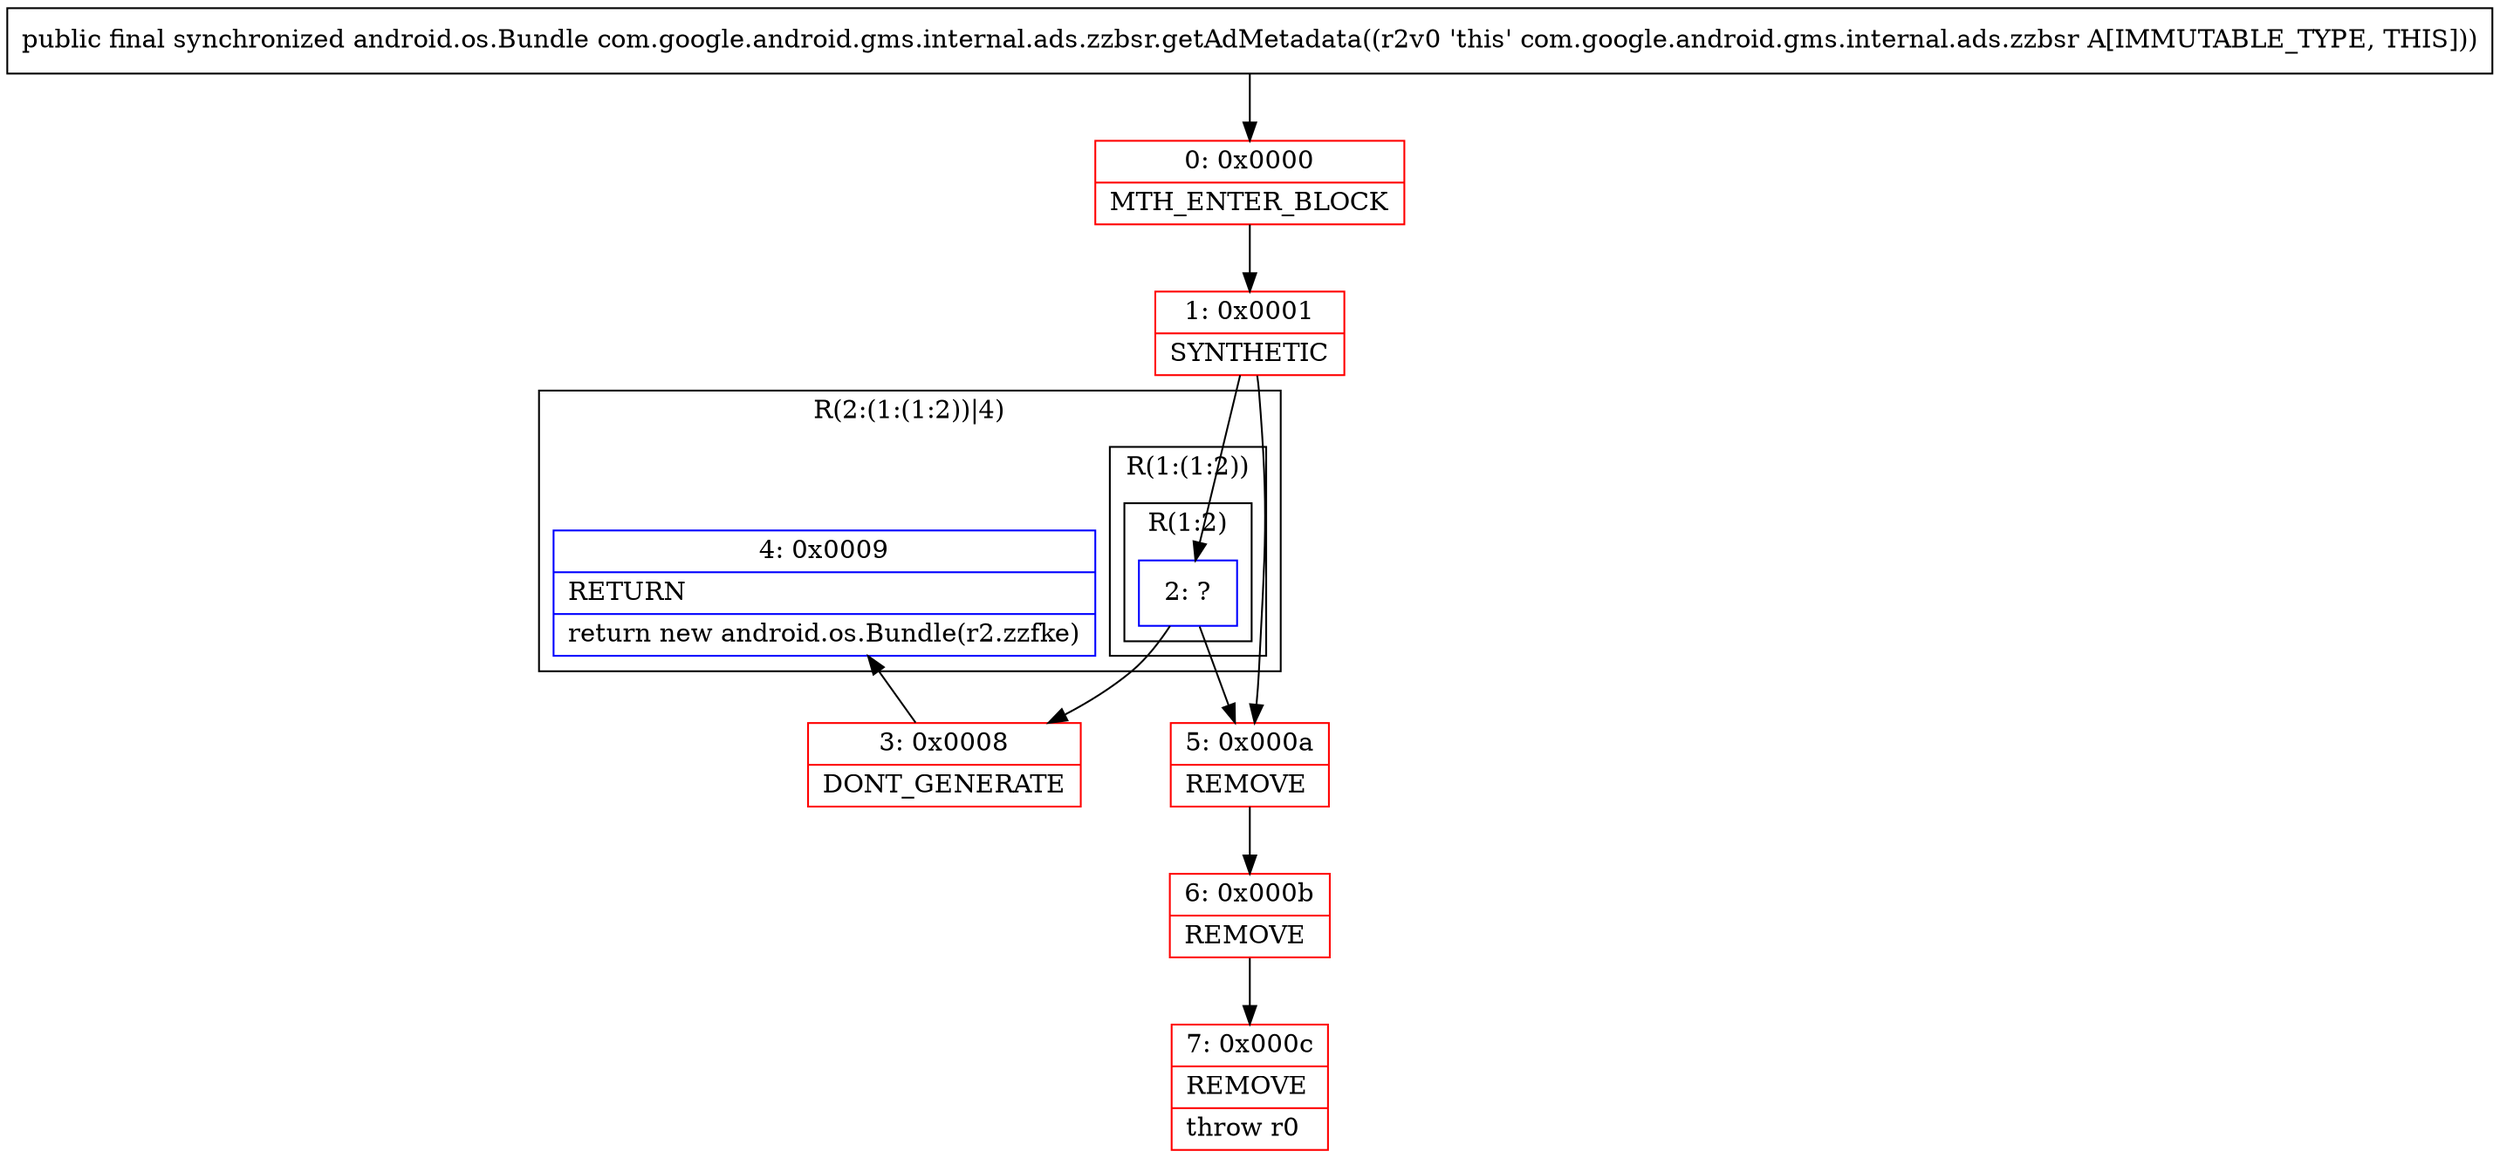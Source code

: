digraph "CFG forcom.google.android.gms.internal.ads.zzbsr.getAdMetadata()Landroid\/os\/Bundle;" {
subgraph cluster_Region_145931318 {
label = "R(2:(1:(1:2))|4)";
node [shape=record,color=blue];
subgraph cluster_Region_1089643670 {
label = "R(1:(1:2))";
node [shape=record,color=blue];
subgraph cluster_Region_547798814 {
label = "R(1:2)";
node [shape=record,color=blue];
Node_2 [shape=record,label="{2\:\ ?}"];
}
}
Node_4 [shape=record,label="{4\:\ 0x0009|RETURN\l|return new android.os.Bundle(r2.zzfke)\l}"];
}
Node_0 [shape=record,color=red,label="{0\:\ 0x0000|MTH_ENTER_BLOCK\l}"];
Node_1 [shape=record,color=red,label="{1\:\ 0x0001|SYNTHETIC\l}"];
Node_3 [shape=record,color=red,label="{3\:\ 0x0008|DONT_GENERATE\l}"];
Node_5 [shape=record,color=red,label="{5\:\ 0x000a|REMOVE\l}"];
Node_6 [shape=record,color=red,label="{6\:\ 0x000b|REMOVE\l}"];
Node_7 [shape=record,color=red,label="{7\:\ 0x000c|REMOVE\l|throw r0\l}"];
MethodNode[shape=record,label="{public final synchronized android.os.Bundle com.google.android.gms.internal.ads.zzbsr.getAdMetadata((r2v0 'this' com.google.android.gms.internal.ads.zzbsr A[IMMUTABLE_TYPE, THIS])) }"];
MethodNode -> Node_0;
Node_2 -> Node_3;
Node_2 -> Node_5;
Node_0 -> Node_1;
Node_1 -> Node_2;
Node_1 -> Node_5;
Node_3 -> Node_4;
Node_5 -> Node_6;
Node_6 -> Node_7;
}

